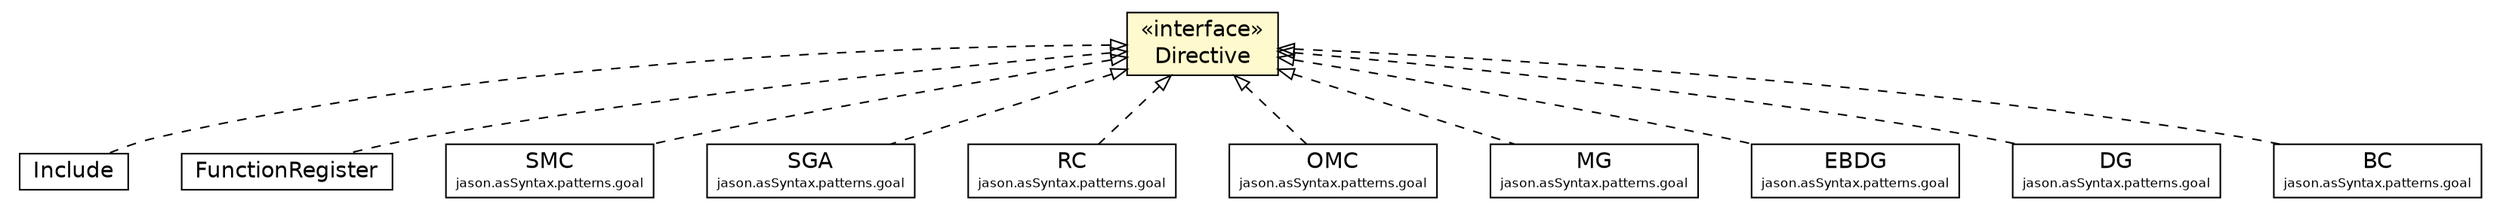 #!/usr/local/bin/dot
#
# Class diagram 
# Generated by UMLGraph version 5.1 (http://www.umlgraph.org/)
#

digraph G {
	edge [fontname="Helvetica",fontsize=10,labelfontname="Helvetica",labelfontsize=10];
	node [fontname="Helvetica",fontsize=10,shape=plaintext];
	nodesep=0.25;
	ranksep=0.5;
	// jason.asSyntax.directives.Include
	c24061 [label=<<table title="jason.asSyntax.directives.Include" border="0" cellborder="1" cellspacing="0" cellpadding="2" port="p" href="./Include.html">
		<tr><td><table border="0" cellspacing="0" cellpadding="1">
<tr><td align="center" balign="center"> Include </td></tr>
		</table></td></tr>
		</table>>, fontname="Helvetica", fontcolor="black", fontsize=14.0];
	// jason.asSyntax.directives.FunctionRegister
	c24062 [label=<<table title="jason.asSyntax.directives.FunctionRegister" border="0" cellborder="1" cellspacing="0" cellpadding="2" port="p" href="./FunctionRegister.html">
		<tr><td><table border="0" cellspacing="0" cellpadding="1">
<tr><td align="center" balign="center"> FunctionRegister </td></tr>
		</table></td></tr>
		</table>>, fontname="Helvetica", fontcolor="black", fontsize=14.0];
	// jason.asSyntax.directives.Directive
	c24064 [label=<<table title="jason.asSyntax.directives.Directive" border="0" cellborder="1" cellspacing="0" cellpadding="2" port="p" bgcolor="lemonChiffon" href="./Directive.html">
		<tr><td><table border="0" cellspacing="0" cellpadding="1">
<tr><td align="center" balign="center"> &#171;interface&#187; </td></tr>
<tr><td align="center" balign="center"> Directive </td></tr>
		</table></td></tr>
		</table>>, fontname="Helvetica", fontcolor="black", fontsize=14.0];
	// jason.asSyntax.patterns.goal.SMC
	c24065 [label=<<table title="jason.asSyntax.patterns.goal.SMC" border="0" cellborder="1" cellspacing="0" cellpadding="2" port="p" href="../patterns/goal/SMC.html">
		<tr><td><table border="0" cellspacing="0" cellpadding="1">
<tr><td align="center" balign="center"> SMC </td></tr>
<tr><td align="center" balign="center"><font point-size="8.0"> jason.asSyntax.patterns.goal </font></td></tr>
		</table></td></tr>
		</table>>, fontname="Helvetica", fontcolor="black", fontsize=14.0];
	// jason.asSyntax.patterns.goal.SGA
	c24066 [label=<<table title="jason.asSyntax.patterns.goal.SGA" border="0" cellborder="1" cellspacing="0" cellpadding="2" port="p" href="../patterns/goal/SGA.html">
		<tr><td><table border="0" cellspacing="0" cellpadding="1">
<tr><td align="center" balign="center"> SGA </td></tr>
<tr><td align="center" balign="center"><font point-size="8.0"> jason.asSyntax.patterns.goal </font></td></tr>
		</table></td></tr>
		</table>>, fontname="Helvetica", fontcolor="black", fontsize=14.0];
	// jason.asSyntax.patterns.goal.RC
	c24067 [label=<<table title="jason.asSyntax.patterns.goal.RC" border="0" cellborder="1" cellspacing="0" cellpadding="2" port="p" href="../patterns/goal/RC.html">
		<tr><td><table border="0" cellspacing="0" cellpadding="1">
<tr><td align="center" balign="center"> RC </td></tr>
<tr><td align="center" balign="center"><font point-size="8.0"> jason.asSyntax.patterns.goal </font></td></tr>
		</table></td></tr>
		</table>>, fontname="Helvetica", fontcolor="black", fontsize=14.0];
	// jason.asSyntax.patterns.goal.OMC
	c24068 [label=<<table title="jason.asSyntax.patterns.goal.OMC" border="0" cellborder="1" cellspacing="0" cellpadding="2" port="p" href="../patterns/goal/OMC.html">
		<tr><td><table border="0" cellspacing="0" cellpadding="1">
<tr><td align="center" balign="center"> OMC </td></tr>
<tr><td align="center" balign="center"><font point-size="8.0"> jason.asSyntax.patterns.goal </font></td></tr>
		</table></td></tr>
		</table>>, fontname="Helvetica", fontcolor="black", fontsize=14.0];
	// jason.asSyntax.patterns.goal.MG
	c24069 [label=<<table title="jason.asSyntax.patterns.goal.MG" border="0" cellborder="1" cellspacing="0" cellpadding="2" port="p" href="../patterns/goal/MG.html">
		<tr><td><table border="0" cellspacing="0" cellpadding="1">
<tr><td align="center" balign="center"> MG </td></tr>
<tr><td align="center" balign="center"><font point-size="8.0"> jason.asSyntax.patterns.goal </font></td></tr>
		</table></td></tr>
		</table>>, fontname="Helvetica", fontcolor="black", fontsize=14.0];
	// jason.asSyntax.patterns.goal.EBDG
	c24070 [label=<<table title="jason.asSyntax.patterns.goal.EBDG" border="0" cellborder="1" cellspacing="0" cellpadding="2" port="p" href="../patterns/goal/EBDG.html">
		<tr><td><table border="0" cellspacing="0" cellpadding="1">
<tr><td align="center" balign="center"> EBDG </td></tr>
<tr><td align="center" balign="center"><font point-size="8.0"> jason.asSyntax.patterns.goal </font></td></tr>
		</table></td></tr>
		</table>>, fontname="Helvetica", fontcolor="black", fontsize=14.0];
	// jason.asSyntax.patterns.goal.DG
	c24071 [label=<<table title="jason.asSyntax.patterns.goal.DG" border="0" cellborder="1" cellspacing="0" cellpadding="2" port="p" href="../patterns/goal/DG.html">
		<tr><td><table border="0" cellspacing="0" cellpadding="1">
<tr><td align="center" balign="center"> DG </td></tr>
<tr><td align="center" balign="center"><font point-size="8.0"> jason.asSyntax.patterns.goal </font></td></tr>
		</table></td></tr>
		</table>>, fontname="Helvetica", fontcolor="black", fontsize=14.0];
	// jason.asSyntax.patterns.goal.BC
	c24073 [label=<<table title="jason.asSyntax.patterns.goal.BC" border="0" cellborder="1" cellspacing="0" cellpadding="2" port="p" href="../patterns/goal/BC.html">
		<tr><td><table border="0" cellspacing="0" cellpadding="1">
<tr><td align="center" balign="center"> BC </td></tr>
<tr><td align="center" balign="center"><font point-size="8.0"> jason.asSyntax.patterns.goal </font></td></tr>
		</table></td></tr>
		</table>>, fontname="Helvetica", fontcolor="black", fontsize=14.0];
	//jason.asSyntax.directives.Include implements jason.asSyntax.directives.Directive
	c24064:p -> c24061:p [dir=back,arrowtail=empty,style=dashed];
	//jason.asSyntax.directives.FunctionRegister implements jason.asSyntax.directives.Directive
	c24064:p -> c24062:p [dir=back,arrowtail=empty,style=dashed];
	//jason.asSyntax.patterns.goal.SMC implements jason.asSyntax.directives.Directive
	c24064:p -> c24065:p [dir=back,arrowtail=empty,style=dashed];
	//jason.asSyntax.patterns.goal.SGA implements jason.asSyntax.directives.Directive
	c24064:p -> c24066:p [dir=back,arrowtail=empty,style=dashed];
	//jason.asSyntax.patterns.goal.RC implements jason.asSyntax.directives.Directive
	c24064:p -> c24067:p [dir=back,arrowtail=empty,style=dashed];
	//jason.asSyntax.patterns.goal.OMC implements jason.asSyntax.directives.Directive
	c24064:p -> c24068:p [dir=back,arrowtail=empty,style=dashed];
	//jason.asSyntax.patterns.goal.MG implements jason.asSyntax.directives.Directive
	c24064:p -> c24069:p [dir=back,arrowtail=empty,style=dashed];
	//jason.asSyntax.patterns.goal.EBDG implements jason.asSyntax.directives.Directive
	c24064:p -> c24070:p [dir=back,arrowtail=empty,style=dashed];
	//jason.asSyntax.patterns.goal.DG implements jason.asSyntax.directives.Directive
	c24064:p -> c24071:p [dir=back,arrowtail=empty,style=dashed];
	//jason.asSyntax.patterns.goal.BC implements jason.asSyntax.directives.Directive
	c24064:p -> c24073:p [dir=back,arrowtail=empty,style=dashed];
}

